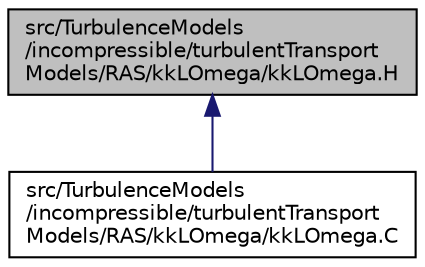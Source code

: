 digraph "src/TurbulenceModels/incompressible/turbulentTransportModels/RAS/kkLOmega/kkLOmega.H"
{
  bgcolor="transparent";
  edge [fontname="Helvetica",fontsize="10",labelfontname="Helvetica",labelfontsize="10"];
  node [fontname="Helvetica",fontsize="10",shape=record];
  Node1 [label="src/TurbulenceModels\l/incompressible/turbulentTransport\lModels/RAS/kkLOmega/kkLOmega.H",height=0.2,width=0.4,color="black", fillcolor="grey75", style="filled", fontcolor="black"];
  Node1 -> Node2 [dir="back",color="midnightblue",fontsize="10",style="solid",fontname="Helvetica"];
  Node2 [label="src/TurbulenceModels\l/incompressible/turbulentTransport\lModels/RAS/kkLOmega/kkLOmega.C",height=0.2,width=0.4,color="black",URL="$a10784.html"];
}
